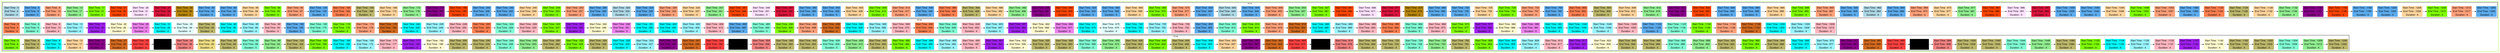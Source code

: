 digraph G {

fontname="Helvetica,Arial,sans-serif"
node [fontname="Helvetica,Arial,sans-serif"]
edge [fontname="Helvetica,Arial,sans-serif"]
graph [rankdir = "LR"];
node [fontsize = "20" shape = "ellipse"];

    subgraph cluster_Mod_0{
        color =chartreuse
        style = bold
        subgraph cluster_0{
           node [style=filled]
           color = black


            "node226" [
               label = "Start Time : 0 | End Time : 4 | Duration : 4"
               shape = "record"
               color = lightblue
            ]

            "node0" [
               label = "Start Time : 4 | End Time : 9 | Duration : 5"
               shape = "record"
               color = steelblue2
            ]

            "node269" [
               label = "Start Time : 9 | End Time : 13 | Duration : 4"
               shape = "record"
               color = lightsalmon
            ]

            "node237" [
               label = "Start Time : 13 | End Time : 17 | Duration : 4"
               shape = "record"
               color = lightgreen
            ]

            "node124" [
               label = "Start Time : 17 | End Time : 21 | Duration : 4"
               shape = "record"
               color = chartreuse
            ]

            "node64" [
               label = "Start Time : 21 | End Time : 26 | Duration : 5"
               shape = "record"
               color = orangered1
            ]

            "node80" [
               label = "Start Time : 26 | End Time : 31 | Duration : 5"
               shape = "record"
               color = thistle1
            ]

            "node160" [
               label = "Start Time : 31 | End Time : 35 | Duration : 4"
               shape = "record"
               color = crimson
            ]

            "node168" [
               label = "Start Time : 35 | End Time : 39 | Duration : 4"
               shape = "record"
               color = darkgoldenrod
            ]

            "node1" [
               label = "Start Time : 40 | End Time : 45 | Duration : 5"
               shape = "record"
               color = steelblue2
            ]

            "node2" [
               label = "Start Time : 80 | End Time : 85 | Duration : 5"
               shape = "record"
               color = steelblue2
            ]

            "node93" [
               label = "Start Time : 85 | End Time : 89 | Duration : 4"
               shape = "record"
               color = burlywood1
            ]

            "node125" [
               label = "Start Time : 89 | End Time : 93 | Duration : 4"
               shape = "record"
               color = chartreuse
            ]

            "node270" [
               label = "Start Time : 93 | End Time : 97 | Duration : 4"
               shape = "record"
               color = lightsalmon
            ]

            "node3" [
               label = "Start Time : 120 | End Time : 125 | Duration : 5"
               shape = "record"
               color = steelblue2
            ]

            "node149" [
               label = "Start Time : 160 | End Time : 164 | Duration : 4"
               shape = "record"
               color = coral
            ]

            "node174" [
               label = "Start Time : 164 | End Time : 168 | Duration : 4"
               shape = "record"
               color = darkkhaki
            ]

            "node94" [
               label = "Start Time : 168 | End Time : 172 | Duration : 4"
               shape = "record"
               color = burlywood1
            ]

            "node239" [
               label = "Start Time : 172 | End Time : 176 | Duration : 4"
               shape = "record"
               color = lightgreen
            ]

            "node203" [
               label = "Start Time : 176 | End Time : 180 | Duration : 4"
               shape = "record"
               color = darkmagenta
            ]

            "node65" [
               label = "Start Time : 180 | End Time : 185 | Duration : 5"
               shape = "record"
               color = orangered1
            ]

            "node5" [
               label = "Start Time : 200 | End Time : 205 | Duration : 5"
               shape = "record"
               color = steelblue2
            ]

            "node6" [
               label = "Start Time : 240 | End Time : 245 | Duration : 5"
               shape = "record"
               color = steelblue2
            ]

            "node95" [
               label = "Start Time : 245 | End Time : 249 | Duration : 4"
               shape = "record"
               color = burlywood1
            ]

            "node127" [
               label = "Start Time : 249 | End Time : 253 | Duration : 4"
               shape = "record"
               color = chartreuse
            ]

            "node272" [
               label = "Start Time : 253 | End Time : 257 | Duration : 4"
               shape = "record"
               color = lightsalmon
            ]

            "node7" [
               label = "Start Time : 280 | End Time : 285 | Duration : 5"
               shape = "record"
               color = steelblue2
            ]

            "node227" [
               label = "Start Time : 320 | End Time : 324 | Duration : 4"
               shape = "record"
               color = lightblue
            ]

            "node8" [
               label = "Start Time : 324 | End Time : 329 | Duration : 5"
               shape = "record"
               color = steelblue2
            ]

            "node273" [
               label = "Start Time : 329 | End Time : 333 | Duration : 4"
               shape = "record"
               color = lightsalmon
            ]

            "node96" [
               label = "Start Time : 333 | End Time : 337 | Duration : 4"
               shape = "record"
               color = burlywood1
            ]

            "node241" [
               label = "Start Time : 337 | End Time : 341 | Duration : 4"
               shape = "record"
               color = lightgreen
            ]

            "node66" [
               label = "Start Time : 341 | End Time : 346 | Duration : 5"
               shape = "record"
               color = orangered1
            ]

            "node81" [
               label = "Start Time : 346 | End Time : 351 | Duration : 5"
               shape = "record"
               color = thistle1
            ]

            "node161" [
               label = "Start Time : 351 | End Time : 355 | Duration : 4"
               shape = "record"
               color = crimson
            ]

            "node9" [
               label = "Start Time : 360 | End Time : 365 | Duration : 5"
               shape = "record"
               color = steelblue2
            ]

            "node10" [
               label = "Start Time : 400 | End Time : 405 | Duration : 5"
               shape = "record"
               color = steelblue2
            ]

            "node97" [
               label = "Start Time : 405 | End Time : 409 | Duration : 4"
               shape = "record"
               color = burlywood1
            ]

            "node129" [
               label = "Start Time : 409 | End Time : 413 | Duration : 4"
               shape = "record"
               color = chartreuse
            ]

            "node274" [
               label = "Start Time : 413 | End Time : 417 | Duration : 4"
               shape = "record"
               color = lightsalmon
            ]

            "node11" [
               label = "Start Time : 440 | End Time : 445 | Duration : 5"
               shape = "record"
               color = steelblue2
            ]

            "node151" [
               label = "Start Time : 480 | End Time : 484 | Duration : 4"
               shape = "record"
               color = coral
            ]

            "node182" [
               label = "Start Time : 484 | End Time : 488 | Duration : 4"
               shape = "record"
               color = darkkhaki
            ]

            "node98" [
               label = "Start Time : 488 | End Time : 492 | Duration : 4"
               shape = "record"
               color = burlywood1
            ]

            "node243" [
               label = "Start Time : 492 | End Time : 496 | Duration : 4"
               shape = "record"
               color = lightgreen
            ]

            "node205" [
               label = "Start Time : 496 | End Time : 500 | Duration : 4"
               shape = "record"
               color = darkmagenta
            ]

            "node67" [
               label = "Start Time : 500 | End Time : 505 | Duration : 5"
               shape = "record"
               color = orangered1
            ]

            "node13" [
               label = "Start Time : 520 | End Time : 525 | Duration : 5"
               shape = "record"
               color = steelblue2
            ]

            "node14" [
               label = "Start Time : 560 | End Time : 565 | Duration : 5"
               shape = "record"
               color = steelblue2
            ]

            "node99" [
               label = "Start Time : 565 | End Time : 569 | Duration : 4"
               shape = "record"
               color = burlywood1
            ]

            "node131" [
               label = "Start Time : 569 | End Time : 573 | Duration : 4"
               shape = "record"
               color = chartreuse
            ]

            "node276" [
               label = "Start Time : 573 | End Time : 577 | Duration : 4"
               shape = "record"
               color = lightsalmon
            ]

            "node15" [
               label = "Start Time : 600 | End Time : 605 | Duration : 5"
               shape = "record"
               color = steelblue2
            ]

            "node228" [
               label = "Start Time : 640 | End Time : 644 | Duration : 4"
               shape = "record"
               color = lightblue
            ]

            "node16" [
               label = "Start Time : 644 | End Time : 649 | Duration : 5"
               shape = "record"
               color = steelblue2
            ]

            "node277" [
               label = "Start Time : 649 | End Time : 653 | Duration : 4"
               shape = "record"
               color = lightsalmon
            ]

            "node245" [
               label = "Start Time : 653 | End Time : 657 | Duration : 4"
               shape = "record"
               color = lightgreen
            ]

            "node132" [
               label = "Start Time : 657 | End Time : 661 | Duration : 4"
               shape = "record"
               color = chartreuse
            ]

            "node68" [
               label = "Start Time : 661 | End Time : 666 | Duration : 5"
               shape = "record"
               color = orangered1
            ]

            "node82" [
               label = "Start Time : 666 | End Time : 671 | Duration : 5"
               shape = "record"
               color = thistle1
            ]

            "node162" [
               label = "Start Time : 671 | End Time : 675 | Duration : 4"
               shape = "record"
               color = crimson
            ]

            "node169" [
               label = "Start Time : 675 | End Time : 679 | Duration : 4"
               shape = "record"
               color = darkgoldenrod
            ]

            "node17" [
               label = "Start Time : 680 | End Time : 685 | Duration : 5"
               shape = "record"
               color = steelblue2
            ]

            "node18" [
               label = "Start Time : 720 | End Time : 725 | Duration : 5"
               shape = "record"
               color = steelblue2
            ]

            "node101" [
               label = "Start Time : 725 | End Time : 729 | Duration : 4"
               shape = "record"
               color = burlywood1
            ]

            "node133" [
               label = "Start Time : 729 | End Time : 733 | Duration : 4"
               shape = "record"
               color = chartreuse
            ]

            "node278" [
               label = "Start Time : 733 | End Time : 737 | Duration : 4"
               shape = "record"
               color = lightsalmon
            ]

            "node19" [
               label = "Start Time : 760 | End Time : 765 | Duration : 5"
               shape = "record"
               color = steelblue2
            ]

            "node153" [
               label = "Start Time : 800 | End Time : 804 | Duration : 4"
               shape = "record"
               color = coral
            ]

            "node190" [
               label = "Start Time : 804 | End Time : 808 | Duration : 4"
               shape = "record"
               color = darkkhaki
            ]

            "node102" [
               label = "Start Time : 808 | End Time : 812 | Duration : 4"
               shape = "record"
               color = burlywood1
            ]

            "node247" [
               label = "Start Time : 812 | End Time : 816 | Duration : 4"
               shape = "record"
               color = lightgreen
            ]

            "node207" [
               label = "Start Time : 816 | End Time : 820 | Duration : 4"
               shape = "record"
               color = darkmagenta
            ]

            "node69" [
               label = "Start Time : 820 | End Time : 825 | Duration : 5"
               shape = "record"
               color = orangered1
            ]

            "node21" [
               label = "Start Time : 840 | End Time : 845 | Duration : 5"
               shape = "record"
               color = steelblue2
            ]

            "node22" [
               label = "Start Time : 880 | End Time : 885 | Duration : 5"
               shape = "record"
               color = steelblue2
            ]

            "node103" [
               label = "Start Time : 885 | End Time : 889 | Duration : 4"
               shape = "record"
               color = burlywood1
            ]

            "node135" [
               label = "Start Time : 889 | End Time : 893 | Duration : 4"
               shape = "record"
               color = chartreuse
            ]

            "node280" [
               label = "Start Time : 893 | End Time : 897 | Duration : 4"
               shape = "record"
               color = lightsalmon
            ]

            "node23" [
               label = "Start Time : 920 | End Time : 925 | Duration : 5"
               shape = "record"
               color = steelblue2
            ]

            "node229" [
               label = "Start Time : 960 | End Time : 964 | Duration : 4"
               shape = "record"
               color = lightblue
            ]

            "node24" [
               label = "Start Time : 964 | End Time : 969 | Duration : 5"
               shape = "record"
               color = steelblue2
            ]

            "node281" [
               label = "Start Time : 969 | End Time : 973 | Duration : 4"
               shape = "record"
               color = lightsalmon
            ]

            "node104" [
               label = "Start Time : 973 | End Time : 977 | Duration : 4"
               shape = "record"
               color = burlywood1
            ]

            "node249" [
               label = "Start Time : 977 | End Time : 981 | Duration : 4"
               shape = "record"
               color = lightgreen
            ]

            "node70" [
               label = "Start Time : 981 | End Time : 986 | Duration : 5"
               shape = "record"
               color = orangered1
            ]

            "node83" [
               label = "Start Time : 986 | End Time : 991 | Duration : 5"
               shape = "record"
               color = thistle1
            ]

            "node163" [
               label = "Start Time : 991 | End Time : 995 | Duration : 4"
               shape = "record"
               color = crimson
            ]

            "node25" [
               label = "Start Time : 1000 | End Time : 1005 | Duration : 5"
               shape = "record"
               color = steelblue2
            ]

            "node26" [
               label = "Start Time : 1040 | End Time : 1045 | Duration : 5"
               shape = "record"
               color = steelblue2
            ]

            "node105" [
               label = "Start Time : 1045 | End Time : 1049 | Duration : 4"
               shape = "record"
               color = burlywood1
            ]

            "node137" [
               label = "Start Time : 1049 | End Time : 1053 | Duration : 4"
               shape = "record"
               color = chartreuse
            ]

            "node282" [
               label = "Start Time : 1053 | End Time : 1057 | Duration : 4"
               shape = "record"
               color = lightsalmon
            ]

            "node27" [
               label = "Start Time : 1080 | End Time : 1085 | Duration : 5"
               shape = "record"
               color = steelblue2
            ]

            "node155" [
               label = "Start Time : 1120 | End Time : 1124 | Duration : 4"
               shape = "record"
               color = coral
            ]

            "node198" [
               label = "Start Time : 1124 | End Time : 1128 | Duration : 4"
               shape = "record"
               color = darkkhaki
            ]

            "node106" [
               label = "Start Time : 1128 | End Time : 1132 | Duration : 4"
               shape = "record"
               color = burlywood1
            ]

            "node251" [
               label = "Start Time : 1132 | End Time : 1136 | Duration : 4"
               shape = "record"
               color = lightgreen
            ]

            "node209" [
               label = "Start Time : 1136 | End Time : 1140 | Duration : 4"
               shape = "record"
               color = darkmagenta
            ]

            "node71" [
               label = "Start Time : 1140 | End Time : 1145 | Duration : 5"
               shape = "record"
               color = orangered1
            ]

            "node29" [
               label = "Start Time : 1160 | End Time : 1165 | Duration : 5"
               shape = "record"
               color = steelblue2
            ]

            "node30" [
               label = "Start Time : 1200 | End Time : 1205 | Duration : 5"
               shape = "record"
               color = steelblue2
            ]

            "node107" [
               label = "Start Time : 1205 | End Time : 1209 | Duration : 4"
               shape = "record"
               color = burlywood1
            ]

            "node139" [
               label = "Start Time : 1209 | End Time : 1213 | Duration : 4"
               shape = "record"
               color = chartreuse
            ]

            "node284" [
               label = "Start Time : 1213 | End Time : 1217 | Duration : 4"
               shape = "record"
               color = lightsalmon
            ]

            "node31" [
               label = "Start Time : 1240 | End Time : 1245 | Duration : 5"
               shape = "record"
               color = steelblue2
            ]

            node226 -> node0 -> node269 -> node237 -> node124 -> node64 -> node80 -> node160 -> node168 -> node1 -> node2 -> node93 -> node125 -> node270 -> node3 -> node149 -> node174 -> node94 -> node239 -> node203 -> node65 -> node5 -> node6 -> node95 -> node127 -> node272 -> node7 -> node227 -> node8 -> node273 -> node96 -> node241 -> node66 -> node81 -> node161 -> node9 -> node10 -> node97 -> node129 -> node274 -> node11 -> node151 -> node182 -> node98 -> node243 -> node205 -> node67 -> node13 -> node14 -> node99 -> node131 -> node276 -> node15 -> node228 -> node16 -> node277 -> node245 -> node132 -> node68 -> node82 -> node162 -> node169 -> node17 -> node18 -> node101 -> node133 -> node278 -> node19 -> node153 -> node190 -> node102 -> node247 -> node207 -> node69 -> node21 -> node22 -> node103 -> node135 -> node280 -> node23 -> node229 -> node24 -> node281 -> node104 -> node249 -> node70 -> node83 -> node163 -> node25 -> node26 -> node105 -> node137 -> node282 -> node27 -> node155 -> node198 -> node106 -> node251 -> node209 -> node71 -> node29 -> node30 -> node107 -> node139 -> node284 -> node31

            label = "PC #1"

        }
        subgraph cluster_1{
           node [style=filled]
           color = black


            "node210" [
               label = "Start Time : 0 | End Time : 4 | Duration : 4"
               shape = "record"
               color = lawngreen
            ]

            "node170" [
               label = "Start Time : 4 | End Time : 8 | Duration : 4"
               shape = "record"
               color = darkkhaki
            ]

            "node32" [
               label = "Start Time : 8 | End Time : 13 | Duration : 5"
               shape = "record"
               color = aqua
            ]

            "node92" [
               label = "Start Time : 13 | End Time : 17 | Duration : 4"
               shape = "record"
               color = burlywood1
            ]

            "node202" [
               label = "Start Time : 17 | End Time : 21 | Duration : 4"
               shape = "record"
               color = darkmagenta
            ]

            "node140" [
               label = "Start Time : 21 | End Time : 25 | Duration : 4"
               shape = "record"
               color = chocolate
            ]

            "node88" [
               label = "Start Time : 25 | End Time : 30 | Duration : 5"
               shape = "record"
               color = brown1
            ]

            "node156" [
               label = "Start Time : 30 | End Time : 34 | Duration : 4"
               shape = "record"
               color = cornflower
            ]

            "node230" [
               label = "Start Time : 34 | End Time : 38 | Duration : 4"
               shape = "record"
               color = lightcoral
            ]

            "node236" [
               label = "Start Time : 38 | End Time : 42 | Duration : 4"
               shape = "record"
               color = lightgoldenrod
            ]

            "node172" [
               label = "Start Time : 80 | End Time : 84 | Duration : 4"
               shape = "record"
               color = darkkhaki
            ]

            "node49" [
               label = "Start Time : 84 | End Time : 89 | Duration : 5"
               shape = "record"
               color = aquamarine
            ]

            "node238" [
               label = "Start Time : 89 | End Time : 93 | Duration : 4"
               shape = "record"
               color = lightgreen
            ]

            "node173" [
               label = "Start Time : 120 | End Time : 124 | Duration : 4"
               shape = "record"
               color = darkkhaki
            ]

            "node211" [
               label = "Start Time : 160 | End Time : 164 | Duration : 4"
               shape = "record"
               color = lawngreen
            ]

            "node34" [
               label = "Start Time : 164 | End Time : 169 | Duration : 5"
               shape = "record"
               color = aqua
            ]

            "node110" [
               label = "Start Time : 169 | End Time : 173 | Duration : 4"
               shape = "record"
               color = cadetblue1
            ]

            "node255" [
               label = "Start Time : 173 | End Time : 177 | Duration : 4"
               shape = "record"
               color = lightpink
            ]

            "node73" [
               label = "Start Time : 177 | End Time : 182 | Duration : 5"
               shape = "record"
               color = x11purple
            ]

            "node219" [
               label = "Start Time : 182 | End Time : 186 | Duration : 4"
               shape = "record"
               color = lemonchiffon
            ]

            "node175" [
               label = "Start Time : 200 | End Time : 204 | Duration : 4"
               shape = "record"
               color = darkkhaki
            ]

            "node176" [
               label = "Start Time : 240 | End Time : 244 | Duration : 4"
               shape = "record"
               color = darkkhaki
            ]

            "node51" [
               label = "Start Time : 244 | End Time : 249 | Duration : 5"
               shape = "record"
               color = aquamarine
            ]

            "node240" [
               label = "Start Time : 249 | End Time : 253 | Duration : 4"
               shape = "record"
               color = lightgreen
            ]

            "node177" [
               label = "Start Time : 280 | End Time : 284 | Duration : 4"
               shape = "record"
               color = darkkhaki
            ]

            "node212" [
               label = "Start Time : 320 | End Time : 324 | Duration : 4"
               shape = "record"
               color = lawngreen
            ]

            "node178" [
               label = "Start Time : 324 | End Time : 328 | Duration : 4"
               shape = "record"
               color = darkkhaki
            ]

            "node36" [
               label = "Start Time : 328 | End Time : 333 | Duration : 5"
               shape = "record"
               color = aqua
            ]

            "node112" [
               label = "Start Time : 333 | End Time : 337 | Duration : 4"
               shape = "record"
               color = cadetblue1
            ]

            "node204" [
               label = "Start Time : 337 | End Time : 341 | Duration : 4"
               shape = "record"
               color = darkmagenta
            ]

            "node142" [
               label = "Start Time : 341 | End Time : 345 | Duration : 4"
               shape = "record"
               color = chocolate
            ]

            "node89" [
               label = "Start Time : 345 | End Time : 350 | Duration : 5"
               shape = "record"
               color = brown1
            ]

            "node157" [
               label = "Start Time : 350 | End Time : 354 | Duration : 4"
               shape = "record"
               color = cornflower
            ]

            "node231" [
               label = "Start Time : 354 | End Time : 358 | Duration : 4"
               shape = "record"
               color = lightcoral
            ]

            "node179" [
               label = "Start Time : 360 | End Time : 364 | Duration : 4"
               shape = "record"
               color = darkkhaki
            ]

            "node180" [
               label = "Start Time : 400 | End Time : 404 | Duration : 4"
               shape = "record"
               color = darkkhaki
            ]

            "node53" [
               label = "Start Time : 404 | End Time : 409 | Duration : 5"
               shape = "record"
               color = aquamarine
            ]

            "node242" [
               label = "Start Time : 409 | End Time : 413 | Duration : 4"
               shape = "record"
               color = lightgreen
            ]

            "node181" [
               label = "Start Time : 440 | End Time : 444 | Duration : 4"
               shape = "record"
               color = darkkhaki
            ]

            "node213" [
               label = "Start Time : 480 | End Time : 484 | Duration : 4"
               shape = "record"
               color = lawngreen
            ]

            "node38" [
               label = "Start Time : 484 | End Time : 489 | Duration : 5"
               shape = "record"
               color = aqua
            ]

            "node114" [
               label = "Start Time : 489 | End Time : 493 | Duration : 4"
               shape = "record"
               color = cadetblue1
            ]

            "node259" [
               label = "Start Time : 493 | End Time : 497 | Duration : 4"
               shape = "record"
               color = lightpink
            ]

            "node75" [
               label = "Start Time : 497 | End Time : 502 | Duration : 5"
               shape = "record"
               color = x11purple
            ]

            "node221" [
               label = "Start Time : 502 | End Time : 506 | Duration : 4"
               shape = "record"
               color = lemonchiffon
            ]

            "node183" [
               label = "Start Time : 520 | End Time : 524 | Duration : 4"
               shape = "record"
               color = darkkhaki
            ]

            "node184" [
               label = "Start Time : 560 | End Time : 564 | Duration : 4"
               shape = "record"
               color = darkkhaki
            ]

            "node55" [
               label = "Start Time : 564 | End Time : 569 | Duration : 5"
               shape = "record"
               color = aquamarine
            ]

            "node244" [
               label = "Start Time : 569 | End Time : 573 | Duration : 4"
               shape = "record"
               color = lightgreen
            ]

            "node185" [
               label = "Start Time : 600 | End Time : 604 | Duration : 4"
               shape = "record"
               color = darkkhaki
            ]

            "node214" [
               label = "Start Time : 640 | End Time : 644 | Duration : 4"
               shape = "record"
               color = lawngreen
            ]

            "node186" [
               label = "Start Time : 644 | End Time : 648 | Duration : 4"
               shape = "record"
               color = darkkhaki
            ]

            "node40" [
               label = "Start Time : 648 | End Time : 653 | Duration : 5"
               shape = "record"
               color = aqua
            ]

            "node100" [
               label = "Start Time : 653 | End Time : 657 | Duration : 4"
               shape = "record"
               color = burlywood1
            ]

            "node206" [
               label = "Start Time : 657 | End Time : 661 | Duration : 4"
               shape = "record"
               color = darkmagenta
            ]

            "node144" [
               label = "Start Time : 661 | End Time : 665 | Duration : 4"
               shape = "record"
               color = chocolate
            ]

            "node90" [
               label = "Start Time : 665 | End Time : 670 | Duration : 5"
               shape = "record"
               color = brown1
            ]

            "node158" [
               label = "Start Time : 670 | End Time : 674 | Duration : 4"
               shape = "record"
               color = cornflower
            ]

            "node232" [
               label = "Start Time : 674 | End Time : 678 | Duration : 4"
               shape = "record"
               color = lightcoral
            ]

            "node187" [
               label = "Start Time : 680 | End Time : 684 | Duration : 4"
               shape = "record"
               color = darkkhaki
            ]

            "node188" [
               label = "Start Time : 720 | End Time : 724 | Duration : 4"
               shape = "record"
               color = darkkhaki
            ]

            "node57" [
               label = "Start Time : 724 | End Time : 729 | Duration : 5"
               shape = "record"
               color = aquamarine
            ]

            "node246" [
               label = "Start Time : 729 | End Time : 733 | Duration : 4"
               shape = "record"
               color = lightgreen
            ]

            "node189" [
               label = "Start Time : 760 | End Time : 764 | Duration : 4"
               shape = "record"
               color = darkkhaki
            ]

            "node215" [
               label = "Start Time : 800 | End Time : 804 | Duration : 4"
               shape = "record"
               color = lawngreen
            ]

            "node42" [
               label = "Start Time : 804 | End Time : 809 | Duration : 5"
               shape = "record"
               color = aqua
            ]

            "node118" [
               label = "Start Time : 809 | End Time : 813 | Duration : 4"
               shape = "record"
               color = cadetblue1
            ]

            "node263" [
               label = "Start Time : 813 | End Time : 817 | Duration : 4"
               shape = "record"
               color = lightpink
            ]

            "node77" [
               label = "Start Time : 817 | End Time : 822 | Duration : 5"
               shape = "record"
               color = x11purple
            ]

            "node223" [
               label = "Start Time : 822 | End Time : 826 | Duration : 4"
               shape = "record"
               color = lemonchiffon
            ]

            "node191" [
               label = "Start Time : 840 | End Time : 844 | Duration : 4"
               shape = "record"
               color = darkkhaki
            ]

            "node192" [
               label = "Start Time : 880 | End Time : 884 | Duration : 4"
               shape = "record"
               color = darkkhaki
            ]

            "node59" [
               label = "Start Time : 884 | End Time : 889 | Duration : 5"
               shape = "record"
               color = aquamarine
            ]

            "node248" [
               label = "Start Time : 889 | End Time : 893 | Duration : 4"
               shape = "record"
               color = lightgreen
            ]

            "node193" [
               label = "Start Time : 920 | End Time : 924 | Duration : 4"
               shape = "record"
               color = darkkhaki
            ]

            "node216" [
               label = "Start Time : 960 | End Time : 964 | Duration : 4"
               shape = "record"
               color = lawngreen
            ]

            "node194" [
               label = "Start Time : 964 | End Time : 968 | Duration : 4"
               shape = "record"
               color = darkkhaki
            ]

            "node44" [
               label = "Start Time : 968 | End Time : 973 | Duration : 5"
               shape = "record"
               color = aqua
            ]

            "node120" [
               label = "Start Time : 973 | End Time : 977 | Duration : 4"
               shape = "record"
               color = cadetblue1
            ]

            "node208" [
               label = "Start Time : 977 | End Time : 981 | Duration : 4"
               shape = "record"
               color = darkmagenta
            ]

            "node146" [
               label = "Start Time : 981 | End Time : 985 | Duration : 4"
               shape = "record"
               color = chocolate
            ]

            "node91" [
               label = "Start Time : 985 | End Time : 990 | Duration : 5"
               shape = "record"
               color = brown1
            ]

            "node159" [
               label = "Start Time : 990 | End Time : 994 | Duration : 4"
               shape = "record"
               color = cornflower
            ]

            "node233" [
               label = "Start Time : 994 | End Time : 998 | Duration : 4"
               shape = "record"
               color = lightcoral
            ]

            "node195" [
               label = "Start Time : 1000 | End Time : 1004 | Duration : 4"
               shape = "record"
               color = darkkhaki
            ]

            "node196" [
               label = "Start Time : 1040 | End Time : 1044 | Duration : 4"
               shape = "record"
               color = darkkhaki
            ]

            "node61" [
               label = "Start Time : 1044 | End Time : 1049 | Duration : 5"
               shape = "record"
               color = aquamarine
            ]

            "node250" [
               label = "Start Time : 1049 | End Time : 1053 | Duration : 4"
               shape = "record"
               color = lightgreen
            ]

            "node197" [
               label = "Start Time : 1080 | End Time : 1084 | Duration : 4"
               shape = "record"
               color = darkkhaki
            ]

            "node217" [
               label = "Start Time : 1120 | End Time : 1124 | Duration : 4"
               shape = "record"
               color = lawngreen
            ]

            "node46" [
               label = "Start Time : 1124 | End Time : 1129 | Duration : 5"
               shape = "record"
               color = aqua
            ]

            "node122" [
               label = "Start Time : 1129 | End Time : 1133 | Duration : 4"
               shape = "record"
               color = cadetblue1
            ]

            "node267" [
               label = "Start Time : 1133 | End Time : 1137 | Duration : 4"
               shape = "record"
               color = lightpink
            ]

            "node79" [
               label = "Start Time : 1137 | End Time : 1142 | Duration : 5"
               shape = "record"
               color = x11purple
            ]

            "node225" [
               label = "Start Time : 1142 | End Time : 1146 | Duration : 4"
               shape = "record"
               color = lemonchiffon
            ]

            "node199" [
               label = "Start Time : 1160 | End Time : 1164 | Duration : 4"
               shape = "record"
               color = darkkhaki
            ]

            "node200" [
               label = "Start Time : 1200 | End Time : 1204 | Duration : 4"
               shape = "record"
               color = darkkhaki
            ]

            "node63" [
               label = "Start Time : 1204 | End Time : 1209 | Duration : 5"
               shape = "record"
               color = aquamarine
            ]

            "node252" [
               label = "Start Time : 1209 | End Time : 1213 | Duration : 4"
               shape = "record"
               color = lightgreen
            ]

            "node201" [
               label = "Start Time : 1240 | End Time : 1244 | Duration : 4"
               shape = "record"
               color = darkkhaki
            ]

            node210 -> node170 -> node32 -> node92 -> node202 -> node140 -> node88 -> node156 -> node230 -> node236 -> node172 -> node49 -> node238 -> node173 -> node211 -> node34 -> node110 -> node255 -> node73 -> node219 -> node175 -> node176 -> node51 -> node240 -> node177 -> node212 -> node178 -> node36 -> node112 -> node204 -> node142 -> node89 -> node157 -> node231 -> node179 -> node180 -> node53 -> node242 -> node181 -> node213 -> node38 -> node114 -> node259 -> node75 -> node221 -> node183 -> node184 -> node55 -> node244 -> node185 -> node214 -> node186 -> node40 -> node100 -> node206 -> node144 -> node90 -> node158 -> node232 -> node187 -> node188 -> node57 -> node246 -> node189 -> node215 -> node42 -> node118 -> node263 -> node77 -> node223 -> node191 -> node192 -> node59 -> node248 -> node193 -> node216 -> node194 -> node44 -> node120 -> node208 -> node146 -> node91 -> node159 -> node233 -> node195 -> node196 -> node61 -> node250 -> node197 -> node217 -> node46 -> node122 -> node267 -> node79 -> node225 -> node199 -> node200 -> node63 -> node252 -> node201

            label = "PC #2"

        }
        subgraph cluster_2{
           node [style=filled]
           color = black


            "node148" [
               label = "Start Time : 0 | End Time : 4 | Duration : 4"
               shape = "record"
               color = coral
            ]

            "node48" [
               label = "Start Time : 4 | End Time : 9 | Duration : 5"
               shape = "record"
               color = aquamarine
            ]

            "node253" [
               label = "Start Time : 9 | End Time : 13 | Duration : 4"
               shape = "record"
               color = lightpink
            ]

            "node108" [
               label = "Start Time : 13 | End Time : 17 | Duration : 4"
               shape = "record"
               color = cadetblue1
            ]

            "node72" [
               label = "Start Time : 17 | End Time : 22 | Duration : 5"
               shape = "record"
               color = x11purple
            ]

            "node218" [
               label = "Start Time : 22 | End Time : 26 | Duration : 4"
               shape = "record"
               color = lemonchiffon
            ]

            "node84" [
               label = "Start Time : 26 | End Time : 31 | Duration : 5"
               shape = "record"
               color = violet
            ]

            "node164" [
               label = "Start Time : 31 | End Time : 35 | Duration : 4"
               shape = "record"
               color = cyan
            ]

            "node234" [
               label = "Start Time : 35 | End Time : 39 | Duration : 4"
               shape = "record"
               color = lightcyan
            ]

            "node171" [
               label = "Start Time : 40 | End Time : 44 | Duration : 4"
               shape = "record"
               color = darkkhaki
            ]

            "node33" [
               label = "Start Time : 80 | End Time : 85 | Duration : 5"
               shape = "record"
               color = aqua
            ]

            "node109" [
               label = "Start Time : 85 | End Time : 89 | Duration : 4"
               shape = "record"
               color = cadetblue1
            ]

            "node254" [
               label = "Start Time : 89 | End Time : 93 | Duration : 4"
               shape = "record"
               color = lightpink
            ]

            "node4" [
               label = "Start Time : 160 | End Time : 165 | Duration : 5"
               shape = "record"
               color = steelblue2
            ]

            "node50" [
               label = "Start Time : 165 | End Time : 170 | Duration : 5"
               shape = "record"
               color = aquamarine
            ]

            "node126" [
               label = "Start Time : 170 | End Time : 174 | Duration : 4"
               shape = "record"
               color = chartreuse
            ]

            "node271" [
               label = "Start Time : 174 | End Time : 178 | Duration : 4"
               shape = "record"
               color = lightsalmon
            ]

            "node141" [
               label = "Start Time : 178 | End Time : 182 | Duration : 4"
               shape = "record"
               color = chocolate
            ]

            "node35" [
               label = "Start Time : 240 | End Time : 245 | Duration : 5"
               shape = "record"
               color = aqua
            ]

            "node111" [
               label = "Start Time : 245 | End Time : 249 | Duration : 4"
               shape = "record"
               color = cadetblue1
            ]

            "node256" [
               label = "Start Time : 249 | End Time : 253 | Duration : 4"
               shape = "record"
               color = lightpink
            ]

            "node150" [
               label = "Start Time : 320 | End Time : 324 | Duration : 4"
               shape = "record"
               color = coral
            ]

            "node52" [
               label = "Start Time : 324 | End Time : 329 | Duration : 5"
               shape = "record"
               color = aquamarine
            ]

            "node257" [
               label = "Start Time : 329 | End Time : 333 | Duration : 4"
               shape = "record"
               color = lightpink
            ]

            "node128" [
               label = "Start Time : 333 | End Time : 337 | Duration : 4"
               shape = "record"
               color = chartreuse
            ]

            "node74" [
               label = "Start Time : 337 | End Time : 342 | Duration : 5"
               shape = "record"
               color = x11purple
            ]

            "node220" [
               label = "Start Time : 342 | End Time : 346 | Duration : 4"
               shape = "record"
               color = lemonchiffon
            ]

            "node85" [
               label = "Start Time : 346 | End Time : 351 | Duration : 5"
               shape = "record"
               color = violet
            ]

            "node165" [
               label = "Start Time : 351 | End Time : 355 | Duration : 4"
               shape = "record"
               color = cyan
            ]

            "node37" [
               label = "Start Time : 400 | End Time : 405 | Duration : 5"
               shape = "record"
               color = aqua
            ]

            "node113" [
               label = "Start Time : 405 | End Time : 409 | Duration : 4"
               shape = "record"
               color = cadetblue1
            ]

            "node258" [
               label = "Start Time : 409 | End Time : 413 | Duration : 4"
               shape = "record"
               color = lightpink
            ]

            "node12" [
               label = "Start Time : 480 | End Time : 485 | Duration : 5"
               shape = "record"
               color = steelblue2
            ]

            "node54" [
               label = "Start Time : 485 | End Time : 490 | Duration : 5"
               shape = "record"
               color = aquamarine
            ]

            "node130" [
               label = "Start Time : 490 | End Time : 494 | Duration : 4"
               shape = "record"
               color = chartreuse
            ]

            "node275" [
               label = "Start Time : 494 | End Time : 498 | Duration : 4"
               shape = "record"
               color = lightsalmon
            ]

            "node143" [
               label = "Start Time : 498 | End Time : 502 | Duration : 4"
               shape = "record"
               color = chocolate
            ]

            "node39" [
               label = "Start Time : 560 | End Time : 565 | Duration : 5"
               shape = "record"
               color = aqua
            ]

            "node115" [
               label = "Start Time : 565 | End Time : 569 | Duration : 4"
               shape = "record"
               color = cadetblue1
            ]

            "node260" [
               label = "Start Time : 569 | End Time : 573 | Duration : 4"
               shape = "record"
               color = lightpink
            ]

            "node152" [
               label = "Start Time : 640 | End Time : 644 | Duration : 4"
               shape = "record"
               color = coral
            ]

            "node56" [
               label = "Start Time : 644 | End Time : 649 | Duration : 5"
               shape = "record"
               color = aquamarine
            ]

            "node261" [
               label = "Start Time : 649 | End Time : 653 | Duration : 4"
               shape = "record"
               color = lightpink
            ]

            "node116" [
               label = "Start Time : 653 | End Time : 657 | Duration : 4"
               shape = "record"
               color = cadetblue1
            ]

            "node76" [
               label = "Start Time : 657 | End Time : 662 | Duration : 5"
               shape = "record"
               color = x11purple
            ]

            "node222" [
               label = "Start Time : 662 | End Time : 666 | Duration : 4"
               shape = "record"
               color = lemonchiffon
            ]

            "node86" [
               label = "Start Time : 666 | End Time : 671 | Duration : 5"
               shape = "record"
               color = violet
            ]

            "node166" [
               label = "Start Time : 671 | End Time : 675 | Duration : 4"
               shape = "record"
               color = cyan
            ]

            "node235" [
               label = "Start Time : 675 | End Time : 679 | Duration : 4"
               shape = "record"
               color = lightcyan
            ]

            "node41" [
               label = "Start Time : 720 | End Time : 725 | Duration : 5"
               shape = "record"
               color = aqua
            ]

            "node117" [
               label = "Start Time : 725 | End Time : 729 | Duration : 4"
               shape = "record"
               color = cadetblue1
            ]

            "node262" [
               label = "Start Time : 729 | End Time : 733 | Duration : 4"
               shape = "record"
               color = lightpink
            ]

            "node20" [
               label = "Start Time : 800 | End Time : 805 | Duration : 5"
               shape = "record"
               color = steelblue2
            ]

            "node58" [
               label = "Start Time : 805 | End Time : 810 | Duration : 5"
               shape = "record"
               color = aquamarine
            ]

            "node134" [
               label = "Start Time : 810 | End Time : 814 | Duration : 4"
               shape = "record"
               color = chartreuse
            ]

            "node279" [
               label = "Start Time : 814 | End Time : 818 | Duration : 4"
               shape = "record"
               color = lightsalmon
            ]

            "node145" [
               label = "Start Time : 818 | End Time : 822 | Duration : 4"
               shape = "record"
               color = chocolate
            ]

            "node43" [
               label = "Start Time : 880 | End Time : 885 | Duration : 5"
               shape = "record"
               color = aqua
            ]

            "node119" [
               label = "Start Time : 885 | End Time : 889 | Duration : 4"
               shape = "record"
               color = cadetblue1
            ]

            "node264" [
               label = "Start Time : 889 | End Time : 893 | Duration : 4"
               shape = "record"
               color = lightpink
            ]

            "node154" [
               label = "Start Time : 960 | End Time : 964 | Duration : 4"
               shape = "record"
               color = coral
            ]

            "node60" [
               label = "Start Time : 964 | End Time : 969 | Duration : 5"
               shape = "record"
               color = aquamarine
            ]

            "node265" [
               label = "Start Time : 969 | End Time : 973 | Duration : 4"
               shape = "record"
               color = lightpink
            ]

            "node136" [
               label = "Start Time : 973 | End Time : 977 | Duration : 4"
               shape = "record"
               color = chartreuse
            ]

            "node78" [
               label = "Start Time : 977 | End Time : 982 | Duration : 5"
               shape = "record"
               color = x11purple
            ]

            "node224" [
               label = "Start Time : 982 | End Time : 986 | Duration : 4"
               shape = "record"
               color = lemonchiffon
            ]

            "node87" [
               label = "Start Time : 986 | End Time : 991 | Duration : 5"
               shape = "record"
               color = violet
            ]

            "node167" [
               label = "Start Time : 991 | End Time : 995 | Duration : 4"
               shape = "record"
               color = cyan
            ]

            "node45" [
               label = "Start Time : 1040 | End Time : 1045 | Duration : 5"
               shape = "record"
               color = aqua
            ]

            "node121" [
               label = "Start Time : 1045 | End Time : 1049 | Duration : 4"
               shape = "record"
               color = cadetblue1
            ]

            "node266" [
               label = "Start Time : 1049 | End Time : 1053 | Duration : 4"
               shape = "record"
               color = lightpink
            ]

            "node28" [
               label = "Start Time : 1120 | End Time : 1125 | Duration : 5"
               shape = "record"
               color = steelblue2
            ]

            "node62" [
               label = "Start Time : 1125 | End Time : 1130 | Duration : 5"
               shape = "record"
               color = aquamarine
            ]

            "node138" [
               label = "Start Time : 1130 | End Time : 1134 | Duration : 4"
               shape = "record"
               color = chartreuse
            ]

            "node283" [
               label = "Start Time : 1134 | End Time : 1138 | Duration : 4"
               shape = "record"
               color = lightsalmon
            ]

            "node147" [
               label = "Start Time : 1138 | End Time : 1142 | Duration : 4"
               shape = "record"
               color = chocolate
            ]

            "node47" [
               label = "Start Time : 1200 | End Time : 1205 | Duration : 5"
               shape = "record"
               color = aqua
            ]

            "node123" [
               label = "Start Time : 1205 | End Time : 1209 | Duration : 4"
               shape = "record"
               color = cadetblue1
            ]

            "node268" [
               label = "Start Time : 1209 | End Time : 1213 | Duration : 4"
               shape = "record"
               color = lightpink
            ]

            node148 -> node48 -> node253 -> node108 -> node72 -> node218 -> node84 -> node164 -> node234 -> node171 -> node33 -> node109 -> node254 -> node4 -> node50 -> node126 -> node271 -> node141 -> node35 -> node111 -> node256 -> node150 -> node52 -> node257 -> node128 -> node74 -> node220 -> node85 -> node165 -> node37 -> node113 -> node258 -> node12 -> node54 -> node130 -> node275 -> node143 -> node39 -> node115 -> node260 -> node152 -> node56 -> node261 -> node116 -> node76 -> node222 -> node86 -> node166 -> node235 -> node41 -> node117 -> node262 -> node20 -> node58 -> node134 -> node279 -> node145 -> node43 -> node119 -> node264 -> node154 -> node60 -> node265 -> node136 -> node78 -> node224 -> node87 -> node167 -> node45 -> node121 -> node266 -> node28 -> node62 -> node138 -> node283 -> node147 -> node47 -> node123 -> node268

            label = "PC #3"

        }
    }




}

